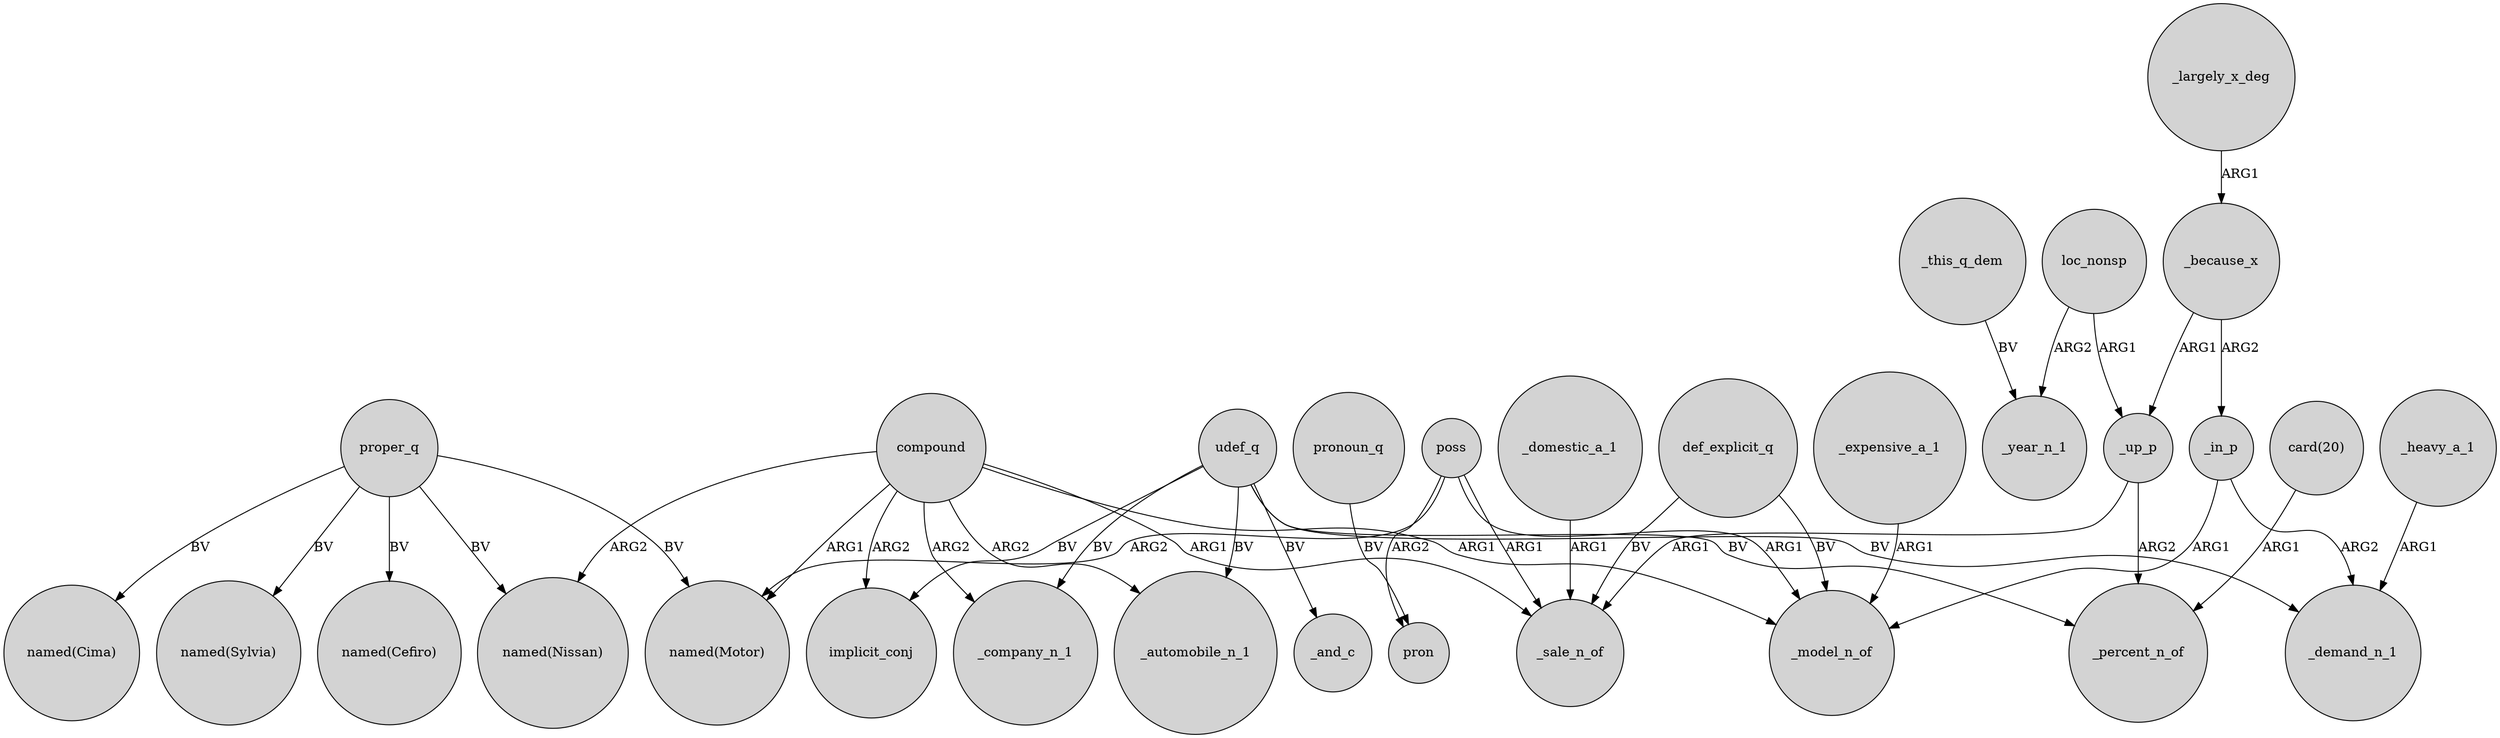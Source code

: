 digraph {
	node [shape=circle style=filled]
	proper_q -> "named(Cefiro)" [label=BV]
	compound -> implicit_conj [label=ARG2]
	_because_x -> _in_p [label=ARG2]
	poss -> pron [label=ARG2]
	poss -> "named(Motor)" [label=ARG2]
	compound -> "named(Nissan)" [label=ARG2]
	compound -> _company_n_1 [label=ARG2]
	udef_q -> _automobile_n_1 [label=BV]
	poss -> _model_n_of [label=ARG1]
	def_explicit_q -> _model_n_of [label=BV]
	proper_q -> "named(Cima)" [label=BV]
	compound -> "named(Motor)" [label=ARG1]
	def_explicit_q -> _sale_n_of [label=BV]
	udef_q -> implicit_conj [label=BV]
	_because_x -> _up_p [label=ARG1]
	compound -> _model_n_of [label=ARG1]
	pronoun_q -> pron [label=BV]
	proper_q -> "named(Sylvia)" [label=BV]
	_in_p -> _model_n_of [label=ARG1]
	proper_q -> "named(Nissan)" [label=BV]
	proper_q -> "named(Motor)" [label=BV]
	loc_nonsp -> _up_p [label=ARG1]
	compound -> _automobile_n_1 [label=ARG2]
	poss -> _sale_n_of [label=ARG1]
	udef_q -> _demand_n_1 [label=BV]
	loc_nonsp -> _year_n_1 [label=ARG2]
	_largely_x_deg -> _because_x [label=ARG1]
	_expensive_a_1 -> _model_n_of [label=ARG1]
	udef_q -> _percent_n_of [label=BV]
	udef_q -> _and_c [label=BV]
	_heavy_a_1 -> _demand_n_1 [label=ARG1]
	_in_p -> _demand_n_1 [label=ARG2]
	_domestic_a_1 -> _sale_n_of [label=ARG1]
	udef_q -> _company_n_1 [label=BV]
	compound -> _sale_n_of [label=ARG1]
	_up_p -> _percent_n_of [label=ARG2]
	_up_p -> _sale_n_of [label=ARG1]
	"card(20)" -> _percent_n_of [label=ARG1]
	_this_q_dem -> _year_n_1 [label=BV]
}
